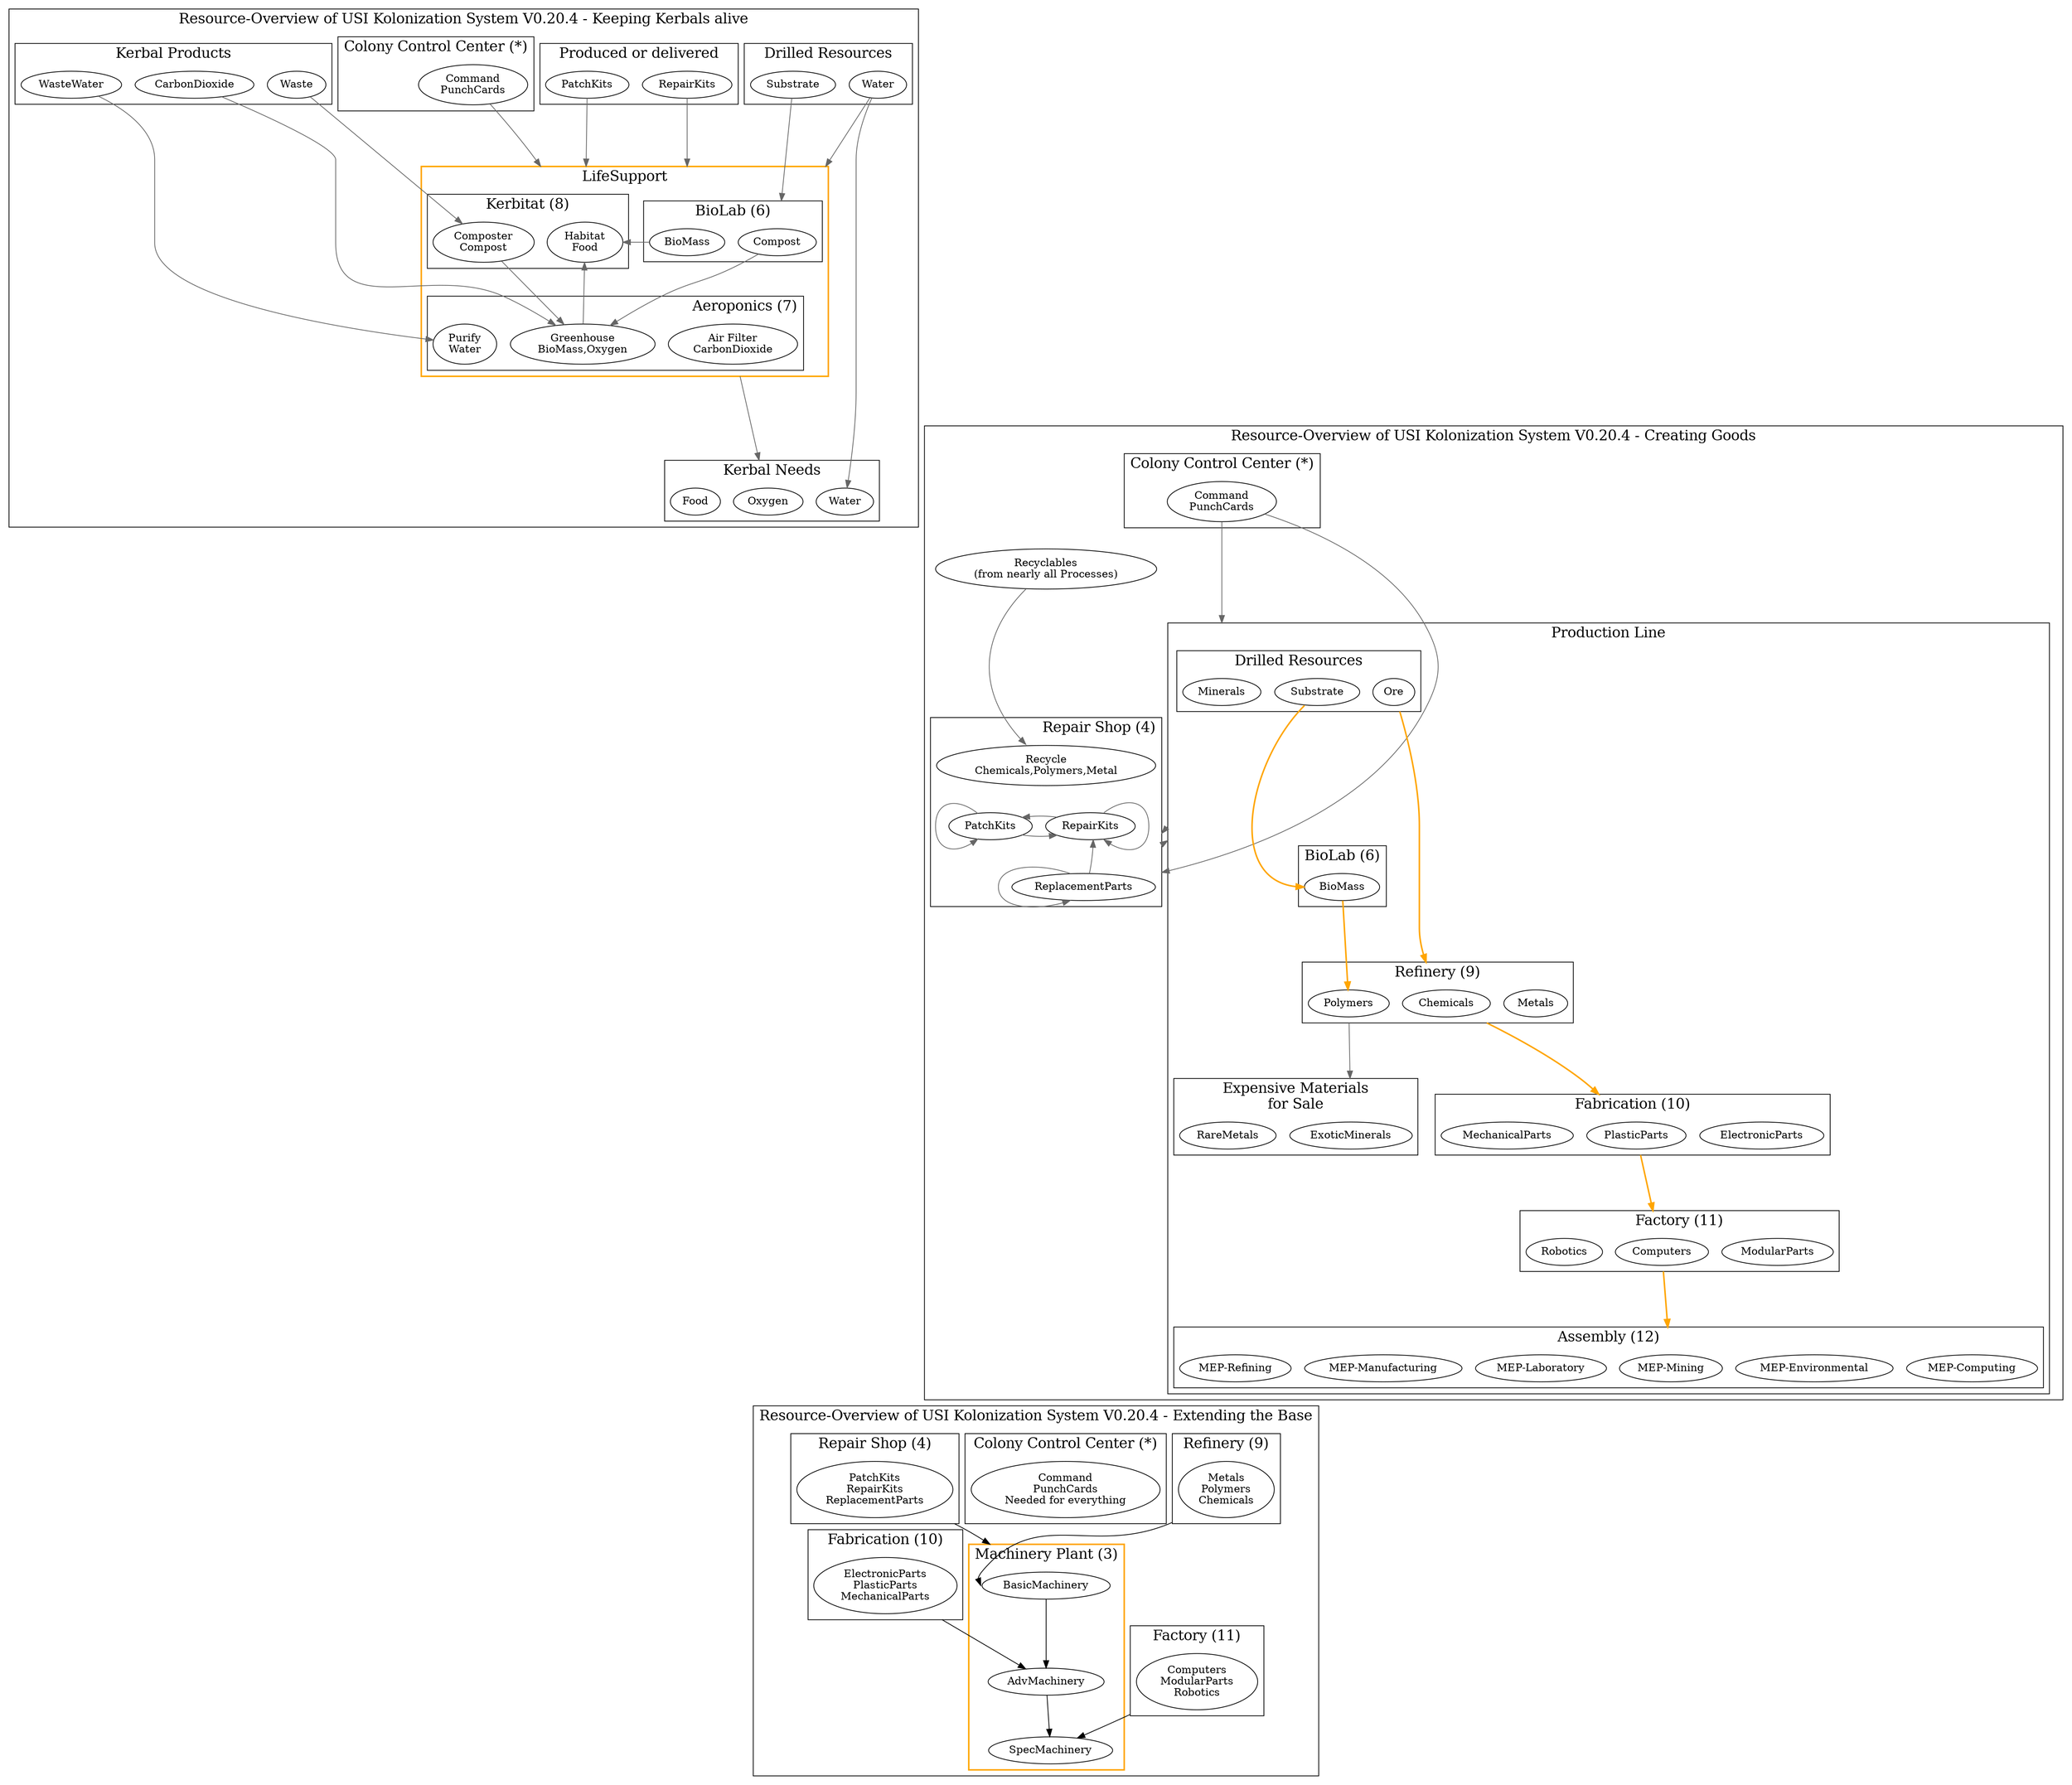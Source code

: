 /*
Overview over USI Kolonization System Resources V0.20.4
Copyright 2014 By Mhoram

This Work may be distributed under the Creative Commons
Attribution-ShareAlike 4.0 International or Creative Commons
Attribution-NonCommercial-ShareAlike 4.0 International License as you
chose.

*/

# dot -Tpdf -o Resources.pdf Resources.dot
# dot -Tpng -o Resources.png Resources.dot

digraph Resources {
    compound=true;

    subgraph clusterLIFE {
        graph [label="Resource-Overview of USI Kolonization System V0.20.4 - Keeping Kerbals alive" fontsize=19];

        subgraph clusterDRILLS {
            label="Drilled Resources";
            LSubstrate [label="Substrate"];
            Water;
        }

        subgraph clusterProducts {
            label="Produced or delivered";
            PatchKitsL [label="PatchKits"];
            RepairKitsL [label="RepairKits"];
        }

        subgraph clusterCCC {
            label="Colony Control Center (*)";
            Command [label="Command\nPunchCards"];
        }

        subgraph clusterKerbal {
            label="Kerbal Products";
            Waste;
            WasteWater;
            CarbonDioxide;
        }

        subgraph clusterKerbalNeeds {
            label="Kerbal Needs";
            WaterN [label="Water"];
            Oxygen;
            Food;
        }

        subgraph clusterLIFESUPPORT {
            label="LifeSupport";
            color="orange";penwidth=2;
            subgraph  {
                color="black";penwidth=1;
                subgraph clusterKerbitat {
                    label="Kerbitat (8)";
                    Composter [label="Composter\nCompost"];
                    Habitat [label="Habitat\nFood"];
                    {
                        rank = same;
                        rankdir=LR;
                        edge [minlen=0];
                        Composter->Habitat [style=invisible,arrowhead=none];
                    }
                }

                subgraph clusterBIOLAB {
                    label="BioLab (6)";
                    BioMass;
                    Compost;
                }
            }

            subgraph clusterAeroponics {
                label="Aeroponics (7)";
                labeljust="r";
                color="black"; penwidth=1;
                "Air Filter" [label="Air Filter\nCarbonDioxide"];
                Greenhouse [label="Greenhouse\nBioMass,Oxygen"];
                Purify [label="Purify\nWater"];
            }

            edge [minlen=2, color="#666666"];
            Composter -> Greenhouse;
            Greenhouse -> Habitat [constraint = false];
            BioMass -> Habitat [constraint = false];
            Compost -> Greenhouse;

        }
#        CarbonDioxide -> Compost [lhead=clusterLIFESUPPORT; ltail=clusterKerbal];
        edge [minlen=3, color="#666666"];

        Waste -> Composter;
        WasteWater -> Purify;
        CarbonDioxide -> Greenhouse;

        PatchKitsL -> Habitat [lhead=clusterLIFESUPPORT];
        RepairKitsL -> BioMass [lhead=clusterLIFESUPPORT];

        "Air Filter" -> Oxygen [lhead=clusterKerbalNeeds; ltail=clusterLIFESUPPORT];
        Water -> WaterN;
        Water -> Compost [lhead=clusterLIFESUPPORT];
        LSubstrate -> Compost [lhead=clusterBIOLAB];

        Command -> Habitat [lhead=clusterLIFESUPPORT];

    }

    subgraph clusterPRODUCTION {
        graph [label="Resource-Overview of USI Kolonization System V0.20.4 - Creating Goods" fontsize=19];

        subgraph clusterCCCP {
            label="Colony Control Center (*)";
            CommandP [label="Command\nPunchCards"];
        }

        subgraph clusterProductionLine {
            label="Production Line";

            subgraph clusterBIOLABP {
                label="BioLab (6)";
                PBioMass [label="BioMass"];
            }

            subgraph clusterResources {
                label="Drilled Resources";
                SubstrateR [label="Substrate"];
                Ore;
                Minerals;
            }

            subgraph clusterRefinery {
                label="Refinery (9)";
                Metals;
                Polymers;
                Chemicals;
            }

            subgraph clusterFabrication {
                label="Fabrication (10)"
                ElectronicParts;
                PlasticParts;
                MechanicalParts;
            }

            subgraph clusterFactory {
                label="Factory (11)"
                ModularParts;
                Computers;
                Robotics;
            }

            subgraph clusterAssembly {
                label="Assembly (12)";
                "MEP-Computing";
                "MEP-Environmental";
                "MEP-Mining";
                "MEP-Laboratory";
                "MEP-Manufacturing";
                "MEP-Refining";
            }

            subgraph clusterSpecials {
                label="Expensive Materials\nfor Sale";
                ExoticMinerals;
                RareMetals;
            }
        }

        Recyclables [label="Recyclables\n(from nearly all Processes)"];

        subgraph clusterRepair {
            label="Repair Shop (4)";
            labeljust="r";
            PatchKits;
            RepairKits;
            ReplacementParts;
            Recycle [label="Recycle\nChemicals,Polymers,Metal"];
            edge [color="#666666"];
            {
                rank = same;
                edge [minlen=1];
                PatchKits -> RepairKits;
            }
            {
                Recycle -> PatchKits [style=invisible,arrowhead=none];
                RepairKits -> ReplacementParts [style=invisible,arrowhead=none];
            }
            PatchKits -> PatchKits [tailport=nw,headport=sw];
            RepairKits -> PatchKits;
            RepairKits -> RepairKits [tailport=ne,headport=se];
            ReplacementParts -> RepairKits [constraint = false];
            ReplacementParts -> ReplacementParts [tailport=nw,headport=sw];
        }

/*        {
            rank = same;
            ReplacementParts -> Chemicals;
        }
*/
        edge [minlen=3, color="#666666"];

        CommandP -> Minerals [lhead=clusterProductionLine];
        CommandP -> ReplacementParts [lhead=clusterRepair,constraint = false];
        ReplacementParts -> Ore [lhead=clusterProductionLine,ltail=clusterRepair];
        PBioMass -> Polymers [penwidth=2, color="orange"];
        SubstrateR -> PBioMass [tailport=sw,headport=w, penwidth=2, color="orange"];
        SubstrateR -> ReplacementParts [ltail=clusterProductionLine,lhead=clusterRepair];

        Polymers -> ExoticMinerals [ltail=clusterRefinery,lhead=clusterSpecials];
        Ore -> Chemicals [lhead=clusterRefinery; ltail=clusterResources, penwidth=2, color="orange"];

        Chemicals -> PlasticParts [lhead=clusterFabrication; ltail=clusterRefinery, penwidth=2, color="orange"];

        PlasticParts -> Computers [lhead=clusterFactory; ltail=clusterFabrication, penwidth=2, color="orange"];

        Computers -> "MEP-Mining" [lhead=clusterAssembly; ltail=clusterFactory, penwidth=2, color="orange"];

        Recyclables -> Recycle [tailport=sw,headport=nw];
    }




    subgraph clusterEXTENSION {
        graph [label="Resource-Overview of USI Kolonization System V0.20.4 - Extending the Base" fontsize=19];


        subgraph clusterCCCE {
            label="Colony Control Center (*)";
            CommandE [label="Command\nPunchCards\nNeeded for everything"];
        }

        subgraph clusterRepairE {
            label="Repair Shop (4)";
            RepairKitsE [label="PatchKits\nRepairKits\nReplacementParts"];
        }


        subgraph clusterRefineryE {
            label="Refinery (9)";
            PolymersE [label="Metals\nPolymers\nChemicals"];
        }

        subgraph clusterFabricationE {
            label="Fabrication (10)"
            PlasticPartsE [label="ElectronicParts\nPlasticParts\nMechanicalParts"];
        }

        subgraph clusterFactoryE {
            label="Factory (11)"
            ComputersE [label="Computers\nModularParts\nRobotics"];
        }

        subgraph clusterMachinery {
            label="Machinery Plant (3)";
            color="orange";penwidth=2;
            BasicMachinery;
            AdvMachinery;
            SpecMachinery;
            BasicMachinery -> AdvMachinery -> SpecMachinery;
        }


        RepairKitsE -> BasicMachinery [lhead=clusterMachinery; ltail=clusterRepairE];

        PolymersE -> BasicMachinery[ltail=clusterRefineryE,headport=w];
        PlasticPartsE -> AdvMachinery[ltail=clusterFabricationE];
        ComputersE -> SpecMachinery[ltail=clusterFactoryE];
    }

    # make the graphs appear below each other
    Food -> Recyclables [style=invisible,arrowhead=none, weight=0];
    "MEP-Computing" -> CommandE [style=invisible,arrowhead=none, weight=0];

}
